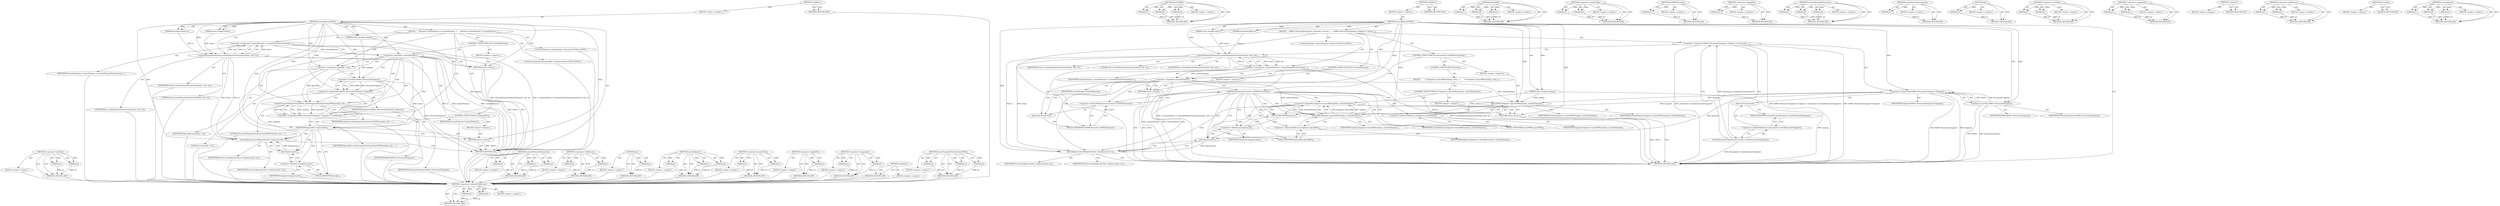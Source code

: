 digraph "createFragmentForInnerOuterHTML" {
vulnerable_106 [label=<(METHOD,&lt;operator&gt;.indirectFieldAccess)>];
vulnerable_107 [label=<(PARAM,p1)>];
vulnerable_108 [label=<(PARAM,p2)>];
vulnerable_109 [label=<(BLOCK,&lt;empty&gt;,&lt;empty&gt;)>];
vulnerable_110 [label=<(METHOD_RETURN,ANY)>];
vulnerable_128 [label=<(METHOD,parseHTML)>];
vulnerable_129 [label=<(PARAM,p1)>];
vulnerable_130 [label=<(PARAM,p2)>];
vulnerable_131 [label=<(PARAM,p3)>];
vulnerable_132 [label=<(BLOCK,&lt;empty&gt;,&lt;empty&gt;)>];
vulnerable_133 [label=<(METHOD_RETURN,ANY)>];
vulnerable_6 [label=<(METHOD,&lt;global&gt;)<SUB>1</SUB>>];
vulnerable_7 [label=<(BLOCK,&lt;empty&gt;,&lt;empty&gt;)<SUB>1</SUB>>];
vulnerable_8 [label=<(METHOD,insertAdjacentHTML)<SUB>1</SUB>>];
vulnerable_9 [label=<(PARAM,const String&amp; where)<SUB>1</SUB>>];
vulnerable_10 [label=<(PARAM,const String&amp; markup)<SUB>1</SUB>>];
vulnerable_11 [label=<(PARAM,ExceptionCode&amp; ec)<SUB>1</SUB>>];
vulnerable_12 [label=<(BLOCK,{
    RefPtr&lt;DocumentFragment&gt; fragment = docum...,{
    RefPtr&lt;DocumentFragment&gt; fragment = docum...)<SUB>2</SUB>>];
vulnerable_13 [label=<(&lt;operator&gt;.assignment,RefPtr&lt;DocumentFragment&gt; fragment = document()-...)<SUB>3</SUB>>];
vulnerable_14 [label=<(&lt;operator&gt;.greaterThan,RefPtr&lt;DocumentFragment&gt; fragment)<SUB>3</SUB>>];
vulnerable_15 [label=<(&lt;operator&gt;.lessThan,RefPtr&lt;DocumentFragment)<SUB>3</SUB>>];
vulnerable_16 [label=<(IDENTIFIER,RefPtr,RefPtr&lt;DocumentFragment)<SUB>3</SUB>>];
vulnerable_17 [label=<(IDENTIFIER,DocumentFragment,RefPtr&lt;DocumentFragment)<SUB>3</SUB>>];
vulnerable_18 [label=<(IDENTIFIER,fragment,RefPtr&lt;DocumentFragment&gt; fragment)<SUB>3</SUB>>];
vulnerable_19 [label=<(createDocumentFragment,document()-&gt;createDocumentFragment())<SUB>3</SUB>>];
vulnerable_20 [label=<(&lt;operator&gt;.indirectFieldAccess,document()-&gt;createDocumentFragment)<SUB>3</SUB>>];
vulnerable_21 [label=<(document,document())<SUB>3</SUB>>];
vulnerable_22 [label=<(FIELD_IDENTIFIER,createDocumentFragment,createDocumentFragment)<SUB>3</SUB>>];
vulnerable_23 [label="<(LOCAL,Element* contextElement: Element*)<SUB>4</SUB>>"];
vulnerable_24 [label=<(&lt;operator&gt;.assignment,* contextElement = contextElementForInsertion(w...)<SUB>4</SUB>>];
vulnerable_25 [label=<(IDENTIFIER,contextElement,* contextElement = contextElementForInsertion(w...)<SUB>4</SUB>>];
vulnerable_26 [label=<(contextElementForInsertion,contextElementForInsertion(where, this, ec))<SUB>4</SUB>>];
vulnerable_27 [label=<(IDENTIFIER,where,contextElementForInsertion(where, this, ec))<SUB>4</SUB>>];
vulnerable_28 [label=<(LITERAL,this,contextElementForInsertion(where, this, ec))<SUB>4</SUB>>];
vulnerable_29 [label=<(IDENTIFIER,ec,contextElementForInsertion(where, this, ec))<SUB>4</SUB>>];
vulnerable_30 [label=<(CONTROL_STRUCTURE,IF,if (!contextElement))<SUB>5</SUB>>];
vulnerable_31 [label=<(&lt;operator&gt;.logicalNot,!contextElement)<SUB>5</SUB>>];
vulnerable_32 [label=<(IDENTIFIER,contextElement,!contextElement)<SUB>5</SUB>>];
vulnerable_33 [label=<(BLOCK,&lt;empty&gt;,&lt;empty&gt;)<SUB>6</SUB>>];
vulnerable_34 [label=<(RETURN,return;,return;)<SUB>6</SUB>>];
vulnerable_35 [label=<(CONTROL_STRUCTURE,IF,if (document()-&gt;isHTMLDocument()))<SUB>7</SUB>>];
vulnerable_36 [label=<(isHTMLDocument,document()-&gt;isHTMLDocument())<SUB>7</SUB>>];
vulnerable_37 [label=<(&lt;operator&gt;.indirectFieldAccess,document()-&gt;isHTMLDocument)<SUB>7</SUB>>];
vulnerable_38 [label=<(document,document())<SUB>7</SUB>>];
vulnerable_39 [label=<(FIELD_IDENTIFIER,isHTMLDocument,isHTMLDocument)<SUB>7</SUB>>];
vulnerable_40 [label=<(BLOCK,&lt;empty&gt;,&lt;empty&gt;)<SUB>8</SUB>>];
vulnerable_41 [label=<(parseHTML,fragment-&gt;parseHTML(markup, contextElement))<SUB>8</SUB>>];
vulnerable_42 [label=<(&lt;operator&gt;.indirectFieldAccess,fragment-&gt;parseHTML)<SUB>8</SUB>>];
vulnerable_43 [label=<(IDENTIFIER,fragment,fragment-&gt;parseHTML(markup, contextElement))<SUB>8</SUB>>];
vulnerable_44 [label=<(FIELD_IDENTIFIER,parseHTML,parseHTML)<SUB>8</SUB>>];
vulnerable_45 [label=<(IDENTIFIER,markup,fragment-&gt;parseHTML(markup, contextElement))<SUB>8</SUB>>];
vulnerable_46 [label=<(IDENTIFIER,contextElement,fragment-&gt;parseHTML(markup, contextElement))<SUB>8</SUB>>];
vulnerable_47 [label=<(CONTROL_STRUCTURE,ELSE,else)<SUB>9</SUB>>];
vulnerable_48 [label=<(BLOCK,{
        if (!fragment-&gt;parseXML(markup, conte...,{
        if (!fragment-&gt;parseXML(markup, conte...)<SUB>9</SUB>>];
vulnerable_49 [label=<(CONTROL_STRUCTURE,IF,if (!fragment-&gt;parseXML(markup, contextElement)))<SUB>10</SUB>>];
vulnerable_50 [label=<(&lt;operator&gt;.logicalNot,!fragment-&gt;parseXML(markup, contextElement))<SUB>10</SUB>>];
vulnerable_51 [label=<(parseXML,fragment-&gt;parseXML(markup, contextElement))<SUB>10</SUB>>];
vulnerable_52 [label=<(&lt;operator&gt;.indirectFieldAccess,fragment-&gt;parseXML)<SUB>10</SUB>>];
vulnerable_53 [label=<(IDENTIFIER,fragment,fragment-&gt;parseXML(markup, contextElement))<SUB>10</SUB>>];
vulnerable_54 [label=<(FIELD_IDENTIFIER,parseXML,parseXML)<SUB>10</SUB>>];
vulnerable_55 [label=<(IDENTIFIER,markup,fragment-&gt;parseXML(markup, contextElement))<SUB>10</SUB>>];
vulnerable_56 [label=<(IDENTIFIER,contextElement,fragment-&gt;parseXML(markup, contextElement))<SUB>10</SUB>>];
vulnerable_57 [label=<(BLOCK,&lt;empty&gt;,&lt;empty&gt;)<SUB>11</SUB>>];
vulnerable_58 [label=<(RETURN,return;,return;)<SUB>11</SUB>>];
vulnerable_59 [label=<(insertAdjacent,insertAdjacent(where, fragment.get(), ec))<SUB>13</SUB>>];
vulnerable_60 [label=<(IDENTIFIER,where,insertAdjacent(where, fragment.get(), ec))<SUB>13</SUB>>];
vulnerable_61 [label=<(get,fragment.get())<SUB>13</SUB>>];
vulnerable_62 [label=<(&lt;operator&gt;.fieldAccess,fragment.get)<SUB>13</SUB>>];
vulnerable_63 [label=<(IDENTIFIER,fragment,fragment.get())<SUB>13</SUB>>];
vulnerable_64 [label=<(FIELD_IDENTIFIER,get,get)<SUB>13</SUB>>];
vulnerable_65 [label=<(IDENTIFIER,ec,insertAdjacent(where, fragment.get(), ec))<SUB>13</SUB>>];
vulnerable_66 [label=<(METHOD_RETURN,void)<SUB>1</SUB>>];
vulnerable_68 [label=<(METHOD_RETURN,ANY)<SUB>1</SUB>>];
vulnerable_134 [label=<(METHOD,parseXML)>];
vulnerable_135 [label=<(PARAM,p1)>];
vulnerable_136 [label=<(PARAM,p2)>];
vulnerable_137 [label=<(PARAM,p3)>];
vulnerable_138 [label=<(BLOCK,&lt;empty&gt;,&lt;empty&gt;)>];
vulnerable_139 [label=<(METHOD_RETURN,ANY)>];
vulnerable_92 [label=<(METHOD,&lt;operator&gt;.greaterThan)>];
vulnerable_93 [label=<(PARAM,p1)>];
vulnerable_94 [label=<(PARAM,p2)>];
vulnerable_95 [label=<(BLOCK,&lt;empty&gt;,&lt;empty&gt;)>];
vulnerable_96 [label=<(METHOD_RETURN,ANY)>];
vulnerable_124 [label=<(METHOD,isHTMLDocument)>];
vulnerable_125 [label=<(PARAM,p1)>];
vulnerable_126 [label=<(BLOCK,&lt;empty&gt;,&lt;empty&gt;)>];
vulnerable_127 [label=<(METHOD_RETURN,ANY)>];
vulnerable_120 [label=<(METHOD,&lt;operator&gt;.logicalNot)>];
vulnerable_121 [label=<(PARAM,p1)>];
vulnerable_122 [label=<(BLOCK,&lt;empty&gt;,&lt;empty&gt;)>];
vulnerable_123 [label=<(METHOD_RETURN,ANY)>];
vulnerable_114 [label=<(METHOD,contextElementForInsertion)>];
vulnerable_115 [label=<(PARAM,p1)>];
vulnerable_116 [label=<(PARAM,p2)>];
vulnerable_117 [label=<(PARAM,p3)>];
vulnerable_118 [label=<(BLOCK,&lt;empty&gt;,&lt;empty&gt;)>];
vulnerable_119 [label=<(METHOD_RETURN,ANY)>];
vulnerable_102 [label=<(METHOD,createDocumentFragment)>];
vulnerable_103 [label=<(PARAM,p1)>];
vulnerable_104 [label=<(BLOCK,&lt;empty&gt;,&lt;empty&gt;)>];
vulnerable_105 [label=<(METHOD_RETURN,ANY)>];
vulnerable_146 [label=<(METHOD,get)>];
vulnerable_147 [label=<(PARAM,p1)>];
vulnerable_148 [label=<(BLOCK,&lt;empty&gt;,&lt;empty&gt;)>];
vulnerable_149 [label=<(METHOD_RETURN,ANY)>];
vulnerable_97 [label=<(METHOD,&lt;operator&gt;.lessThan)>];
vulnerable_98 [label=<(PARAM,p1)>];
vulnerable_99 [label=<(PARAM,p2)>];
vulnerable_100 [label=<(BLOCK,&lt;empty&gt;,&lt;empty&gt;)>];
vulnerable_101 [label=<(METHOD_RETURN,ANY)>];
vulnerable_87 [label=<(METHOD,&lt;operator&gt;.assignment)>];
vulnerable_88 [label=<(PARAM,p1)>];
vulnerable_89 [label=<(PARAM,p2)>];
vulnerable_90 [label=<(BLOCK,&lt;empty&gt;,&lt;empty&gt;)>];
vulnerable_91 [label=<(METHOD_RETURN,ANY)>];
vulnerable_81 [label=<(METHOD,&lt;global&gt;)<SUB>1</SUB>>];
vulnerable_82 [label=<(BLOCK,&lt;empty&gt;,&lt;empty&gt;)>];
vulnerable_83 [label=<(METHOD_RETURN,ANY)>];
vulnerable_150 [label=<(METHOD,&lt;operator&gt;.fieldAccess)>];
vulnerable_151 [label=<(PARAM,p1)>];
vulnerable_152 [label=<(PARAM,p2)>];
vulnerable_153 [label=<(BLOCK,&lt;empty&gt;,&lt;empty&gt;)>];
vulnerable_154 [label=<(METHOD_RETURN,ANY)>];
vulnerable_111 [label=<(METHOD,document)>];
vulnerable_112 [label=<(BLOCK,&lt;empty&gt;,&lt;empty&gt;)>];
vulnerable_113 [label=<(METHOD_RETURN,ANY)>];
vulnerable_140 [label=<(METHOD,insertAdjacent)>];
vulnerable_141 [label=<(PARAM,p1)>];
vulnerable_142 [label=<(PARAM,p2)>];
vulnerable_143 [label=<(PARAM,p3)>];
vulnerable_144 [label=<(BLOCK,&lt;empty&gt;,&lt;empty&gt;)>];
vulnerable_145 [label=<(METHOD_RETURN,ANY)>];
fixed_93 [label=<(METHOD,&lt;operator&gt;.lessThan)>];
fixed_94 [label=<(PARAM,p1)>];
fixed_95 [label=<(PARAM,p2)>];
fixed_96 [label=<(BLOCK,&lt;empty&gt;,&lt;empty&gt;)>];
fixed_97 [label=<(METHOD_RETURN,ANY)>];
fixed_6 [label=<(METHOD,&lt;global&gt;)<SUB>1</SUB>>];
fixed_7 [label=<(BLOCK,&lt;empty&gt;,&lt;empty&gt;)<SUB>1</SUB>>];
fixed_8 [label=<(METHOD,insertAdjacentHTML)<SUB>1</SUB>>];
fixed_9 [label=<(PARAM,const String&amp; where)<SUB>1</SUB>>];
fixed_10 [label=<(PARAM,const String&amp; markup)<SUB>1</SUB>>];
fixed_11 [label=<(PARAM,ExceptionCode&amp; ec)<SUB>1</SUB>>];
fixed_12 [label=<(BLOCK,{
     Element* contextElement = contextElement...,{
     Element* contextElement = contextElement...)<SUB>2</SUB>>];
fixed_13 [label="<(LOCAL,Element* contextElement: Element*)<SUB>3</SUB>>"];
fixed_14 [label=<(&lt;operator&gt;.assignment,* contextElement = contextElementForInsertion(w...)<SUB>3</SUB>>];
fixed_15 [label=<(IDENTIFIER,contextElement,* contextElement = contextElementForInsertion(w...)<SUB>3</SUB>>];
fixed_16 [label=<(contextElementForInsertion,contextElementForInsertion(where, this, ec))<SUB>3</SUB>>];
fixed_17 [label=<(IDENTIFIER,where,contextElementForInsertion(where, this, ec))<SUB>3</SUB>>];
fixed_18 [label=<(LITERAL,this,contextElementForInsertion(where, this, ec))<SUB>3</SUB>>];
fixed_19 [label=<(IDENTIFIER,ec,contextElementForInsertion(where, this, ec))<SUB>3</SUB>>];
fixed_20 [label=<(CONTROL_STRUCTURE,IF,if (!contextElement))<SUB>4</SUB>>];
fixed_21 [label=<(&lt;operator&gt;.logicalNot,!contextElement)<SUB>4</SUB>>];
fixed_22 [label=<(IDENTIFIER,contextElement,!contextElement)<SUB>4</SUB>>];
fixed_23 [label=<(BLOCK,&lt;empty&gt;,&lt;empty&gt;)<SUB>5</SUB>>];
fixed_24 [label=<(RETURN,return;,return;)<SUB>5</SUB>>];
fixed_25 [label="<(LOCAL,ExceptionCode ignoredEc: ExceptionCode)<SUB>6</SUB>>"];
fixed_26 [label=<(&lt;operator&gt;.assignment,ignoredEc = 0)<SUB>6</SUB>>];
fixed_27 [label=<(IDENTIFIER,ignoredEc,ignoredEc = 0)<SUB>6</SUB>>];
fixed_28 [label=<(LITERAL,0,ignoredEc = 0)<SUB>6</SUB>>];
fixed_29 [label=<(&lt;operator&gt;.assignment,RefPtr&lt;DocumentFragment&gt; fragment = createFragm...)<SUB>7</SUB>>];
fixed_30 [label=<(&lt;operator&gt;.greaterThan,RefPtr&lt;DocumentFragment&gt; fragment)<SUB>7</SUB>>];
fixed_31 [label=<(&lt;operator&gt;.lessThan,RefPtr&lt;DocumentFragment)<SUB>7</SUB>>];
fixed_32 [label=<(IDENTIFIER,RefPtr,RefPtr&lt;DocumentFragment)<SUB>7</SUB>>];
fixed_33 [label=<(IDENTIFIER,DocumentFragment,RefPtr&lt;DocumentFragment)<SUB>7</SUB>>];
fixed_34 [label=<(IDENTIFIER,fragment,RefPtr&lt;DocumentFragment&gt; fragment)<SUB>7</SUB>>];
fixed_35 [label=<(createFragmentForInnerOuterHTML,createFragmentForInnerOuterHTML(markup, this, i...)<SUB>7</SUB>>];
fixed_36 [label=<(IDENTIFIER,markup,createFragmentForInnerOuterHTML(markup, this, i...)<SUB>7</SUB>>];
fixed_37 [label=<(LITERAL,this,createFragmentForInnerOuterHTML(markup, this, i...)<SUB>7</SUB>>];
fixed_38 [label=<(IDENTIFIER,ignoredEc,createFragmentForInnerOuterHTML(markup, this, i...)<SUB>7</SUB>>];
fixed_39 [label=<(CONTROL_STRUCTURE,IF,if (ignoredEc))<SUB>8</SUB>>];
fixed_40 [label=<(IDENTIFIER,ignoredEc,if (ignoredEc))<SUB>8</SUB>>];
fixed_41 [label=<(BLOCK,&lt;empty&gt;,&lt;empty&gt;)<SUB>9</SUB>>];
fixed_42 [label=<(RETURN,return;,return;)<SUB>9</SUB>>];
fixed_43 [label=<(insertAdjacent,insertAdjacent(where, fragment.get(), ec))<SUB>10</SUB>>];
fixed_44 [label=<(IDENTIFIER,where,insertAdjacent(where, fragment.get(), ec))<SUB>10</SUB>>];
fixed_45 [label=<(get,fragment.get())<SUB>10</SUB>>];
fixed_46 [label=<(&lt;operator&gt;.fieldAccess,fragment.get)<SUB>10</SUB>>];
fixed_47 [label=<(IDENTIFIER,fragment,fragment.get())<SUB>10</SUB>>];
fixed_48 [label=<(FIELD_IDENTIFIER,get,get)<SUB>10</SUB>>];
fixed_49 [label=<(IDENTIFIER,ec,insertAdjacent(where, fragment.get(), ec))<SUB>10</SUB>>];
fixed_50 [label=<(METHOD_RETURN,void)<SUB>1</SUB>>];
fixed_52 [label=<(METHOD_RETURN,ANY)<SUB>1</SUB>>];
fixed_78 [label=<(METHOD,contextElementForInsertion)>];
fixed_79 [label=<(PARAM,p1)>];
fixed_80 [label=<(PARAM,p2)>];
fixed_81 [label=<(PARAM,p3)>];
fixed_82 [label=<(BLOCK,&lt;empty&gt;,&lt;empty&gt;)>];
fixed_83 [label=<(METHOD_RETURN,ANY)>];
fixed_114 [label=<(METHOD,&lt;operator&gt;.fieldAccess)>];
fixed_115 [label=<(PARAM,p1)>];
fixed_116 [label=<(PARAM,p2)>];
fixed_117 [label=<(BLOCK,&lt;empty&gt;,&lt;empty&gt;)>];
fixed_118 [label=<(METHOD_RETURN,ANY)>];
fixed_110 [label=<(METHOD,get)>];
fixed_111 [label=<(PARAM,p1)>];
fixed_112 [label=<(BLOCK,&lt;empty&gt;,&lt;empty&gt;)>];
fixed_113 [label=<(METHOD_RETURN,ANY)>];
fixed_104 [label=<(METHOD,insertAdjacent)>];
fixed_105 [label=<(PARAM,p1)>];
fixed_106 [label=<(PARAM,p2)>];
fixed_107 [label=<(PARAM,p3)>];
fixed_108 [label=<(BLOCK,&lt;empty&gt;,&lt;empty&gt;)>];
fixed_109 [label=<(METHOD_RETURN,ANY)>];
fixed_88 [label=<(METHOD,&lt;operator&gt;.greaterThan)>];
fixed_89 [label=<(PARAM,p1)>];
fixed_90 [label=<(PARAM,p2)>];
fixed_91 [label=<(BLOCK,&lt;empty&gt;,&lt;empty&gt;)>];
fixed_92 [label=<(METHOD_RETURN,ANY)>];
fixed_84 [label=<(METHOD,&lt;operator&gt;.logicalNot)>];
fixed_85 [label=<(PARAM,p1)>];
fixed_86 [label=<(BLOCK,&lt;empty&gt;,&lt;empty&gt;)>];
fixed_87 [label=<(METHOD_RETURN,ANY)>];
fixed_73 [label=<(METHOD,&lt;operator&gt;.assignment)>];
fixed_74 [label=<(PARAM,p1)>];
fixed_75 [label=<(PARAM,p2)>];
fixed_76 [label=<(BLOCK,&lt;empty&gt;,&lt;empty&gt;)>];
fixed_77 [label=<(METHOD_RETURN,ANY)>];
fixed_67 [label=<(METHOD,&lt;global&gt;)<SUB>1</SUB>>];
fixed_68 [label=<(BLOCK,&lt;empty&gt;,&lt;empty&gt;)>];
fixed_69 [label=<(METHOD_RETURN,ANY)>];
fixed_98 [label=<(METHOD,createFragmentForInnerOuterHTML)>];
fixed_99 [label=<(PARAM,p1)>];
fixed_100 [label=<(PARAM,p2)>];
fixed_101 [label=<(PARAM,p3)>];
fixed_102 [label=<(BLOCK,&lt;empty&gt;,&lt;empty&gt;)>];
fixed_103 [label=<(METHOD_RETURN,ANY)>];
vulnerable_106 -> vulnerable_107  [key=0, label="AST: "];
vulnerable_106 -> vulnerable_107  [key=1, label="DDG: "];
vulnerable_106 -> vulnerable_109  [key=0, label="AST: "];
vulnerable_106 -> vulnerable_108  [key=0, label="AST: "];
vulnerable_106 -> vulnerable_108  [key=1, label="DDG: "];
vulnerable_106 -> vulnerable_110  [key=0, label="AST: "];
vulnerable_106 -> vulnerable_110  [key=1, label="CFG: "];
vulnerable_107 -> vulnerable_110  [key=0, label="DDG: p1"];
vulnerable_108 -> vulnerable_110  [key=0, label="DDG: p2"];
vulnerable_128 -> vulnerable_129  [key=0, label="AST: "];
vulnerable_128 -> vulnerable_129  [key=1, label="DDG: "];
vulnerable_128 -> vulnerable_132  [key=0, label="AST: "];
vulnerable_128 -> vulnerable_130  [key=0, label="AST: "];
vulnerable_128 -> vulnerable_130  [key=1, label="DDG: "];
vulnerable_128 -> vulnerable_133  [key=0, label="AST: "];
vulnerable_128 -> vulnerable_133  [key=1, label="CFG: "];
vulnerable_128 -> vulnerable_131  [key=0, label="AST: "];
vulnerable_128 -> vulnerable_131  [key=1, label="DDG: "];
vulnerable_129 -> vulnerable_133  [key=0, label="DDG: p1"];
vulnerable_130 -> vulnerable_133  [key=0, label="DDG: p2"];
vulnerable_131 -> vulnerable_133  [key=0, label="DDG: p3"];
vulnerable_6 -> vulnerable_7  [key=0, label="AST: "];
vulnerable_6 -> vulnerable_68  [key=0, label="AST: "];
vulnerable_6 -> vulnerable_68  [key=1, label="CFG: "];
vulnerable_7 -> vulnerable_8  [key=0, label="AST: "];
vulnerable_8 -> vulnerable_9  [key=0, label="AST: "];
vulnerable_8 -> vulnerable_9  [key=1, label="DDG: "];
vulnerable_8 -> vulnerable_10  [key=0, label="AST: "];
vulnerable_8 -> vulnerable_10  [key=1, label="DDG: "];
vulnerable_8 -> vulnerable_11  [key=0, label="AST: "];
vulnerable_8 -> vulnerable_11  [key=1, label="DDG: "];
vulnerable_8 -> vulnerable_12  [key=0, label="AST: "];
vulnerable_8 -> vulnerable_66  [key=0, label="AST: "];
vulnerable_8 -> vulnerable_15  [key=0, label="CFG: "];
vulnerable_8 -> vulnerable_15  [key=1, label="DDG: "];
vulnerable_8 -> vulnerable_59  [key=0, label="DDG: "];
vulnerable_8 -> vulnerable_14  [key=0, label="DDG: "];
vulnerable_8 -> vulnerable_26  [key=0, label="DDG: "];
vulnerable_8 -> vulnerable_31  [key=0, label="DDG: "];
vulnerable_8 -> vulnerable_34  [key=0, label="DDG: "];
vulnerable_8 -> vulnerable_41  [key=0, label="DDG: "];
vulnerable_8 -> vulnerable_58  [key=0, label="DDG: "];
vulnerable_8 -> vulnerable_51  [key=0, label="DDG: "];
vulnerable_9 -> vulnerable_26  [key=0, label="DDG: where"];
vulnerable_10 -> vulnerable_66  [key=0, label="DDG: markup"];
vulnerable_10 -> vulnerable_41  [key=0, label="DDG: markup"];
vulnerable_10 -> vulnerable_51  [key=0, label="DDG: markup"];
vulnerable_11 -> vulnerable_26  [key=0, label="DDG: ec"];
vulnerable_12 -> vulnerable_13  [key=0, label="AST: "];
vulnerable_12 -> vulnerable_23  [key=0, label="AST: "];
vulnerable_12 -> vulnerable_24  [key=0, label="AST: "];
vulnerable_12 -> vulnerable_30  [key=0, label="AST: "];
vulnerable_12 -> vulnerable_35  [key=0, label="AST: "];
vulnerable_12 -> vulnerable_59  [key=0, label="AST: "];
vulnerable_13 -> vulnerable_14  [key=0, label="AST: "];
vulnerable_13 -> vulnerable_19  [key=0, label="AST: "];
vulnerable_13 -> vulnerable_26  [key=0, label="CFG: "];
vulnerable_13 -> vulnerable_66  [key=0, label="DDG: RefPtr&lt;DocumentFragment&gt; fragment"];
vulnerable_13 -> vulnerable_66  [key=1, label="DDG: document()-&gt;createDocumentFragment()"];
vulnerable_13 -> vulnerable_66  [key=2, label="DDG: RefPtr&lt;DocumentFragment&gt; fragment = document()-&gt;createDocumentFragment()"];
vulnerable_14 -> vulnerable_15  [key=0, label="AST: "];
vulnerable_14 -> vulnerable_18  [key=0, label="AST: "];
vulnerable_14 -> vulnerable_21  [key=0, label="CFG: "];
vulnerable_14 -> vulnerable_66  [key=0, label="DDG: RefPtr&lt;DocumentFragment"];
vulnerable_14 -> vulnerable_66  [key=1, label="DDG: fragment"];
vulnerable_14 -> vulnerable_61  [key=0, label="DDG: fragment"];
vulnerable_14 -> vulnerable_41  [key=0, label="DDG: fragment"];
vulnerable_14 -> vulnerable_51  [key=0, label="DDG: fragment"];
vulnerable_15 -> vulnerable_16  [key=0, label="AST: "];
vulnerable_15 -> vulnerable_17  [key=0, label="AST: "];
vulnerable_15 -> vulnerable_14  [key=0, label="CFG: "];
vulnerable_15 -> vulnerable_14  [key=1, label="DDG: RefPtr"];
vulnerable_15 -> vulnerable_14  [key=2, label="DDG: DocumentFragment"];
vulnerable_15 -> vulnerable_66  [key=0, label="DDG: RefPtr"];
vulnerable_15 -> vulnerable_66  [key=1, label="DDG: DocumentFragment"];
vulnerable_19 -> vulnerable_20  [key=0, label="AST: "];
vulnerable_19 -> vulnerable_13  [key=0, label="CFG: "];
vulnerable_19 -> vulnerable_13  [key=1, label="DDG: document()-&gt;createDocumentFragment"];
vulnerable_19 -> vulnerable_66  [key=0, label="DDG: document()-&gt;createDocumentFragment"];
vulnerable_20 -> vulnerable_21  [key=0, label="AST: "];
vulnerable_20 -> vulnerable_22  [key=0, label="AST: "];
vulnerable_20 -> vulnerable_19  [key=0, label="CFG: "];
vulnerable_21 -> vulnerable_22  [key=0, label="CFG: "];
vulnerable_22 -> vulnerable_20  [key=0, label="CFG: "];
vulnerable_24 -> vulnerable_25  [key=0, label="AST: "];
vulnerable_24 -> vulnerable_26  [key=0, label="AST: "];
vulnerable_24 -> vulnerable_31  [key=0, label="CFG: "];
vulnerable_24 -> vulnerable_31  [key=1, label="DDG: contextElement"];
vulnerable_24 -> vulnerable_66  [key=0, label="DDG: contextElementForInsertion(where, this, ec)"];
vulnerable_24 -> vulnerable_66  [key=1, label="DDG: * contextElement = contextElementForInsertion(where, this, ec)"];
vulnerable_26 -> vulnerable_27  [key=0, label="AST: "];
vulnerable_26 -> vulnerable_28  [key=0, label="AST: "];
vulnerable_26 -> vulnerable_29  [key=0, label="AST: "];
vulnerable_26 -> vulnerable_24  [key=0, label="CFG: "];
vulnerable_26 -> vulnerable_24  [key=1, label="DDG: where"];
vulnerable_26 -> vulnerable_24  [key=2, label="DDG: this"];
vulnerable_26 -> vulnerable_24  [key=3, label="DDG: ec"];
vulnerable_26 -> vulnerable_66  [key=0, label="DDG: where"];
vulnerable_26 -> vulnerable_66  [key=1, label="DDG: ec"];
vulnerable_26 -> vulnerable_59  [key=0, label="DDG: where"];
vulnerable_26 -> vulnerable_59  [key=1, label="DDG: ec"];
vulnerable_30 -> vulnerable_31  [key=0, label="AST: "];
vulnerable_30 -> vulnerable_33  [key=0, label="AST: "];
vulnerable_31 -> vulnerable_32  [key=0, label="AST: "];
vulnerable_31 -> vulnerable_34  [key=0, label="CFG: "];
vulnerable_31 -> vulnerable_34  [key=1, label="CDG: "];
vulnerable_31 -> vulnerable_38  [key=0, label="CFG: "];
vulnerable_31 -> vulnerable_38  [key=1, label="CDG: "];
vulnerable_31 -> vulnerable_66  [key=0, label="DDG: contextElement"];
vulnerable_31 -> vulnerable_66  [key=1, label="DDG: !contextElement"];
vulnerable_31 -> vulnerable_41  [key=0, label="DDG: contextElement"];
vulnerable_31 -> vulnerable_51  [key=0, label="DDG: contextElement"];
vulnerable_31 -> vulnerable_36  [key=0, label="CDG: "];
vulnerable_31 -> vulnerable_37  [key=0, label="CDG: "];
vulnerable_31 -> vulnerable_39  [key=0, label="CDG: "];
vulnerable_33 -> vulnerable_34  [key=0, label="AST: "];
vulnerable_34 -> vulnerable_66  [key=0, label="CFG: "];
vulnerable_34 -> vulnerable_66  [key=1, label="DDG: &lt;RET&gt;"];
vulnerable_35 -> vulnerable_36  [key=0, label="AST: "];
vulnerable_35 -> vulnerable_40  [key=0, label="AST: "];
vulnerable_35 -> vulnerable_47  [key=0, label="AST: "];
vulnerable_36 -> vulnerable_37  [key=0, label="AST: "];
vulnerable_36 -> vulnerable_44  [key=0, label="CFG: "];
vulnerable_36 -> vulnerable_44  [key=1, label="CDG: "];
vulnerable_36 -> vulnerable_54  [key=0, label="CFG: "];
vulnerable_36 -> vulnerable_54  [key=1, label="CDG: "];
vulnerable_36 -> vulnerable_61  [key=0, label="CDG: "];
vulnerable_36 -> vulnerable_64  [key=0, label="CDG: "];
vulnerable_36 -> vulnerable_42  [key=0, label="CDG: "];
vulnerable_36 -> vulnerable_51  [key=0, label="CDG: "];
vulnerable_36 -> vulnerable_52  [key=0, label="CDG: "];
vulnerable_36 -> vulnerable_41  [key=0, label="CDG: "];
vulnerable_36 -> vulnerable_50  [key=0, label="CDG: "];
vulnerable_36 -> vulnerable_59  [key=0, label="CDG: "];
vulnerable_36 -> vulnerable_62  [key=0, label="CDG: "];
vulnerable_37 -> vulnerable_38  [key=0, label="AST: "];
vulnerable_37 -> vulnerable_39  [key=0, label="AST: "];
vulnerable_37 -> vulnerable_36  [key=0, label="CFG: "];
vulnerable_38 -> vulnerable_39  [key=0, label="CFG: "];
vulnerable_39 -> vulnerable_37  [key=0, label="CFG: "];
vulnerable_40 -> vulnerable_41  [key=0, label="AST: "];
vulnerable_41 -> vulnerable_42  [key=0, label="AST: "];
vulnerable_41 -> vulnerable_45  [key=0, label="AST: "];
vulnerable_41 -> vulnerable_46  [key=0, label="AST: "];
vulnerable_41 -> vulnerable_64  [key=0, label="CFG: "];
vulnerable_42 -> vulnerable_43  [key=0, label="AST: "];
vulnerable_42 -> vulnerable_44  [key=0, label="AST: "];
vulnerable_42 -> vulnerable_41  [key=0, label="CFG: "];
vulnerable_44 -> vulnerable_42  [key=0, label="CFG: "];
vulnerable_47 -> vulnerable_48  [key=0, label="AST: "];
vulnerable_48 -> vulnerable_49  [key=0, label="AST: "];
vulnerable_49 -> vulnerable_50  [key=0, label="AST: "];
vulnerable_49 -> vulnerable_57  [key=0, label="AST: "];
vulnerable_50 -> vulnerable_51  [key=0, label="AST: "];
vulnerable_50 -> vulnerable_58  [key=0, label="CFG: "];
vulnerable_50 -> vulnerable_58  [key=1, label="CDG: "];
vulnerable_50 -> vulnerable_64  [key=0, label="CFG: "];
vulnerable_50 -> vulnerable_64  [key=1, label="CDG: "];
vulnerable_50 -> vulnerable_61  [key=0, label="CDG: "];
vulnerable_50 -> vulnerable_59  [key=0, label="CDG: "];
vulnerable_50 -> vulnerable_62  [key=0, label="CDG: "];
vulnerable_51 -> vulnerable_52  [key=0, label="AST: "];
vulnerable_51 -> vulnerable_55  [key=0, label="AST: "];
vulnerable_51 -> vulnerable_56  [key=0, label="AST: "];
vulnerable_51 -> vulnerable_50  [key=0, label="CFG: "];
vulnerable_51 -> vulnerable_50  [key=1, label="DDG: fragment-&gt;parseXML"];
vulnerable_51 -> vulnerable_50  [key=2, label="DDG: markup"];
vulnerable_51 -> vulnerable_50  [key=3, label="DDG: contextElement"];
vulnerable_52 -> vulnerable_53  [key=0, label="AST: "];
vulnerable_52 -> vulnerable_54  [key=0, label="AST: "];
vulnerable_52 -> vulnerable_51  [key=0, label="CFG: "];
vulnerable_54 -> vulnerable_52  [key=0, label="CFG: "];
vulnerable_57 -> vulnerable_58  [key=0, label="AST: "];
vulnerable_58 -> vulnerable_66  [key=0, label="CFG: "];
vulnerable_58 -> vulnerable_66  [key=1, label="DDG: &lt;RET&gt;"];
vulnerable_59 -> vulnerable_60  [key=0, label="AST: "];
vulnerable_59 -> vulnerable_61  [key=0, label="AST: "];
vulnerable_59 -> vulnerable_65  [key=0, label="AST: "];
vulnerable_59 -> vulnerable_66  [key=0, label="CFG: "];
vulnerable_61 -> vulnerable_62  [key=0, label="AST: "];
vulnerable_61 -> vulnerable_59  [key=0, label="CFG: "];
vulnerable_61 -> vulnerable_59  [key=1, label="DDG: fragment.get"];
vulnerable_62 -> vulnerable_63  [key=0, label="AST: "];
vulnerable_62 -> vulnerable_64  [key=0, label="AST: "];
vulnerable_62 -> vulnerable_61  [key=0, label="CFG: "];
vulnerable_64 -> vulnerable_62  [key=0, label="CFG: "];
vulnerable_134 -> vulnerable_135  [key=0, label="AST: "];
vulnerable_134 -> vulnerable_135  [key=1, label="DDG: "];
vulnerable_134 -> vulnerable_138  [key=0, label="AST: "];
vulnerable_134 -> vulnerable_136  [key=0, label="AST: "];
vulnerable_134 -> vulnerable_136  [key=1, label="DDG: "];
vulnerable_134 -> vulnerable_139  [key=0, label="AST: "];
vulnerable_134 -> vulnerable_139  [key=1, label="CFG: "];
vulnerable_134 -> vulnerable_137  [key=0, label="AST: "];
vulnerable_134 -> vulnerable_137  [key=1, label="DDG: "];
vulnerable_135 -> vulnerable_139  [key=0, label="DDG: p1"];
vulnerable_136 -> vulnerable_139  [key=0, label="DDG: p2"];
vulnerable_137 -> vulnerable_139  [key=0, label="DDG: p3"];
vulnerable_92 -> vulnerable_93  [key=0, label="AST: "];
vulnerable_92 -> vulnerable_93  [key=1, label="DDG: "];
vulnerable_92 -> vulnerable_95  [key=0, label="AST: "];
vulnerable_92 -> vulnerable_94  [key=0, label="AST: "];
vulnerable_92 -> vulnerable_94  [key=1, label="DDG: "];
vulnerable_92 -> vulnerable_96  [key=0, label="AST: "];
vulnerable_92 -> vulnerable_96  [key=1, label="CFG: "];
vulnerable_93 -> vulnerable_96  [key=0, label="DDG: p1"];
vulnerable_94 -> vulnerable_96  [key=0, label="DDG: p2"];
vulnerable_124 -> vulnerable_125  [key=0, label="AST: "];
vulnerable_124 -> vulnerable_125  [key=1, label="DDG: "];
vulnerable_124 -> vulnerable_126  [key=0, label="AST: "];
vulnerable_124 -> vulnerable_127  [key=0, label="AST: "];
vulnerable_124 -> vulnerable_127  [key=1, label="CFG: "];
vulnerable_125 -> vulnerable_127  [key=0, label="DDG: p1"];
vulnerable_120 -> vulnerable_121  [key=0, label="AST: "];
vulnerable_120 -> vulnerable_121  [key=1, label="DDG: "];
vulnerable_120 -> vulnerable_122  [key=0, label="AST: "];
vulnerable_120 -> vulnerable_123  [key=0, label="AST: "];
vulnerable_120 -> vulnerable_123  [key=1, label="CFG: "];
vulnerable_121 -> vulnerable_123  [key=0, label="DDG: p1"];
vulnerable_114 -> vulnerable_115  [key=0, label="AST: "];
vulnerable_114 -> vulnerable_115  [key=1, label="DDG: "];
vulnerable_114 -> vulnerable_118  [key=0, label="AST: "];
vulnerable_114 -> vulnerable_116  [key=0, label="AST: "];
vulnerable_114 -> vulnerable_116  [key=1, label="DDG: "];
vulnerable_114 -> vulnerable_119  [key=0, label="AST: "];
vulnerable_114 -> vulnerable_119  [key=1, label="CFG: "];
vulnerable_114 -> vulnerable_117  [key=0, label="AST: "];
vulnerable_114 -> vulnerable_117  [key=1, label="DDG: "];
vulnerable_115 -> vulnerable_119  [key=0, label="DDG: p1"];
vulnerable_116 -> vulnerable_119  [key=0, label="DDG: p2"];
vulnerable_117 -> vulnerable_119  [key=0, label="DDG: p3"];
vulnerable_102 -> vulnerable_103  [key=0, label="AST: "];
vulnerable_102 -> vulnerable_103  [key=1, label="DDG: "];
vulnerable_102 -> vulnerable_104  [key=0, label="AST: "];
vulnerable_102 -> vulnerable_105  [key=0, label="AST: "];
vulnerable_102 -> vulnerable_105  [key=1, label="CFG: "];
vulnerable_103 -> vulnerable_105  [key=0, label="DDG: p1"];
vulnerable_146 -> vulnerable_147  [key=0, label="AST: "];
vulnerable_146 -> vulnerable_147  [key=1, label="DDG: "];
vulnerable_146 -> vulnerable_148  [key=0, label="AST: "];
vulnerable_146 -> vulnerable_149  [key=0, label="AST: "];
vulnerable_146 -> vulnerable_149  [key=1, label="CFG: "];
vulnerable_147 -> vulnerable_149  [key=0, label="DDG: p1"];
vulnerable_97 -> vulnerable_98  [key=0, label="AST: "];
vulnerable_97 -> vulnerable_98  [key=1, label="DDG: "];
vulnerable_97 -> vulnerable_100  [key=0, label="AST: "];
vulnerable_97 -> vulnerable_99  [key=0, label="AST: "];
vulnerable_97 -> vulnerable_99  [key=1, label="DDG: "];
vulnerable_97 -> vulnerable_101  [key=0, label="AST: "];
vulnerable_97 -> vulnerable_101  [key=1, label="CFG: "];
vulnerable_98 -> vulnerable_101  [key=0, label="DDG: p1"];
vulnerable_99 -> vulnerable_101  [key=0, label="DDG: p2"];
vulnerable_87 -> vulnerable_88  [key=0, label="AST: "];
vulnerable_87 -> vulnerable_88  [key=1, label="DDG: "];
vulnerable_87 -> vulnerable_90  [key=0, label="AST: "];
vulnerable_87 -> vulnerable_89  [key=0, label="AST: "];
vulnerable_87 -> vulnerable_89  [key=1, label="DDG: "];
vulnerable_87 -> vulnerable_91  [key=0, label="AST: "];
vulnerable_87 -> vulnerable_91  [key=1, label="CFG: "];
vulnerable_88 -> vulnerable_91  [key=0, label="DDG: p1"];
vulnerable_89 -> vulnerable_91  [key=0, label="DDG: p2"];
vulnerable_81 -> vulnerable_82  [key=0, label="AST: "];
vulnerable_81 -> vulnerable_83  [key=0, label="AST: "];
vulnerable_81 -> vulnerable_83  [key=1, label="CFG: "];
vulnerable_150 -> vulnerable_151  [key=0, label="AST: "];
vulnerable_150 -> vulnerable_151  [key=1, label="DDG: "];
vulnerable_150 -> vulnerable_153  [key=0, label="AST: "];
vulnerable_150 -> vulnerable_152  [key=0, label="AST: "];
vulnerable_150 -> vulnerable_152  [key=1, label="DDG: "];
vulnerable_150 -> vulnerable_154  [key=0, label="AST: "];
vulnerable_150 -> vulnerable_154  [key=1, label="CFG: "];
vulnerable_151 -> vulnerable_154  [key=0, label="DDG: p1"];
vulnerable_152 -> vulnerable_154  [key=0, label="DDG: p2"];
vulnerable_111 -> vulnerable_112  [key=0, label="AST: "];
vulnerable_111 -> vulnerable_113  [key=0, label="AST: "];
vulnerable_111 -> vulnerable_113  [key=1, label="CFG: "];
vulnerable_140 -> vulnerable_141  [key=0, label="AST: "];
vulnerable_140 -> vulnerable_141  [key=1, label="DDG: "];
vulnerable_140 -> vulnerable_144  [key=0, label="AST: "];
vulnerable_140 -> vulnerable_142  [key=0, label="AST: "];
vulnerable_140 -> vulnerable_142  [key=1, label="DDG: "];
vulnerable_140 -> vulnerable_145  [key=0, label="AST: "];
vulnerable_140 -> vulnerable_145  [key=1, label="CFG: "];
vulnerable_140 -> vulnerable_143  [key=0, label="AST: "];
vulnerable_140 -> vulnerable_143  [key=1, label="DDG: "];
vulnerable_141 -> vulnerable_145  [key=0, label="DDG: p1"];
vulnerable_142 -> vulnerable_145  [key=0, label="DDG: p2"];
vulnerable_143 -> vulnerable_145  [key=0, label="DDG: p3"];
fixed_93 -> fixed_94  [key=0, label="AST: "];
fixed_93 -> fixed_94  [key=1, label="DDG: "];
fixed_93 -> fixed_96  [key=0, label="AST: "];
fixed_93 -> fixed_95  [key=0, label="AST: "];
fixed_93 -> fixed_95  [key=1, label="DDG: "];
fixed_93 -> fixed_97  [key=0, label="AST: "];
fixed_93 -> fixed_97  [key=1, label="CFG: "];
fixed_94 -> fixed_97  [key=0, label="DDG: p1"];
fixed_95 -> fixed_97  [key=0, label="DDG: p2"];
fixed_96 -> vulnerable_106  [key=0];
fixed_97 -> vulnerable_106  [key=0];
fixed_6 -> fixed_7  [key=0, label="AST: "];
fixed_6 -> fixed_52  [key=0, label="AST: "];
fixed_6 -> fixed_52  [key=1, label="CFG: "];
fixed_7 -> fixed_8  [key=0, label="AST: "];
fixed_8 -> fixed_9  [key=0, label="AST: "];
fixed_8 -> fixed_9  [key=1, label="DDG: "];
fixed_8 -> fixed_10  [key=0, label="AST: "];
fixed_8 -> fixed_10  [key=1, label="DDG: "];
fixed_8 -> fixed_11  [key=0, label="AST: "];
fixed_8 -> fixed_11  [key=1, label="DDG: "];
fixed_8 -> fixed_12  [key=0, label="AST: "];
fixed_8 -> fixed_50  [key=0, label="AST: "];
fixed_8 -> fixed_16  [key=0, label="CFG: "];
fixed_8 -> fixed_16  [key=1, label="DDG: "];
fixed_8 -> fixed_26  [key=0, label="DDG: "];
fixed_8 -> fixed_40  [key=0, label="DDG: "];
fixed_8 -> fixed_43  [key=0, label="DDG: "];
fixed_8 -> fixed_21  [key=0, label="DDG: "];
fixed_8 -> fixed_24  [key=0, label="DDG: "];
fixed_8 -> fixed_30  [key=0, label="DDG: "];
fixed_8 -> fixed_35  [key=0, label="DDG: "];
fixed_8 -> fixed_42  [key=0, label="DDG: "];
fixed_8 -> fixed_31  [key=0, label="DDG: "];
fixed_9 -> fixed_16  [key=0, label="DDG: where"];
fixed_10 -> fixed_50  [key=0, label="DDG: markup"];
fixed_10 -> fixed_35  [key=0, label="DDG: markup"];
fixed_11 -> fixed_16  [key=0, label="DDG: ec"];
fixed_12 -> fixed_13  [key=0, label="AST: "];
fixed_12 -> fixed_14  [key=0, label="AST: "];
fixed_12 -> fixed_20  [key=0, label="AST: "];
fixed_12 -> fixed_25  [key=0, label="AST: "];
fixed_12 -> fixed_26  [key=0, label="AST: "];
fixed_12 -> fixed_29  [key=0, label="AST: "];
fixed_12 -> fixed_39  [key=0, label="AST: "];
fixed_12 -> fixed_43  [key=0, label="AST: "];
fixed_13 -> vulnerable_106  [key=0];
fixed_14 -> fixed_15  [key=0, label="AST: "];
fixed_14 -> fixed_16  [key=0, label="AST: "];
fixed_14 -> fixed_21  [key=0, label="CFG: "];
fixed_14 -> fixed_21  [key=1, label="DDG: contextElement"];
fixed_14 -> fixed_50  [key=0, label="DDG: contextElementForInsertion(where, this, ec)"];
fixed_14 -> fixed_50  [key=1, label="DDG: * contextElement = contextElementForInsertion(where, this, ec)"];
fixed_15 -> vulnerable_106  [key=0];
fixed_16 -> fixed_17  [key=0, label="AST: "];
fixed_16 -> fixed_18  [key=0, label="AST: "];
fixed_16 -> fixed_19  [key=0, label="AST: "];
fixed_16 -> fixed_14  [key=0, label="CFG: "];
fixed_16 -> fixed_14  [key=1, label="DDG: where"];
fixed_16 -> fixed_14  [key=2, label="DDG: this"];
fixed_16 -> fixed_14  [key=3, label="DDG: ec"];
fixed_16 -> fixed_50  [key=0, label="DDG: where"];
fixed_16 -> fixed_50  [key=1, label="DDG: ec"];
fixed_16 -> fixed_43  [key=0, label="DDG: where"];
fixed_16 -> fixed_43  [key=1, label="DDG: ec"];
fixed_17 -> vulnerable_106  [key=0];
fixed_18 -> vulnerable_106  [key=0];
fixed_19 -> vulnerable_106  [key=0];
fixed_20 -> fixed_21  [key=0, label="AST: "];
fixed_20 -> fixed_23  [key=0, label="AST: "];
fixed_21 -> fixed_22  [key=0, label="AST: "];
fixed_21 -> fixed_24  [key=0, label="CFG: "];
fixed_21 -> fixed_24  [key=1, label="CDG: "];
fixed_21 -> fixed_26  [key=0, label="CFG: "];
fixed_21 -> fixed_26  [key=1, label="CDG: "];
fixed_21 -> fixed_50  [key=0, label="DDG: contextElement"];
fixed_21 -> fixed_50  [key=1, label="DDG: !contextElement"];
fixed_21 -> fixed_40  [key=0, label="CDG: "];
fixed_21 -> fixed_30  [key=0, label="CDG: "];
fixed_21 -> fixed_29  [key=0, label="CDG: "];
fixed_21 -> fixed_35  [key=0, label="CDG: "];
fixed_21 -> fixed_31  [key=0, label="CDG: "];
fixed_22 -> vulnerable_106  [key=0];
fixed_23 -> fixed_24  [key=0, label="AST: "];
fixed_24 -> fixed_50  [key=0, label="CFG: "];
fixed_24 -> fixed_50  [key=1, label="DDG: &lt;RET&gt;"];
fixed_25 -> vulnerable_106  [key=0];
fixed_26 -> fixed_27  [key=0, label="AST: "];
fixed_26 -> fixed_28  [key=0, label="AST: "];
fixed_26 -> fixed_31  [key=0, label="CFG: "];
fixed_26 -> fixed_35  [key=0, label="DDG: ignoredEc"];
fixed_27 -> vulnerable_106  [key=0];
fixed_28 -> vulnerable_106  [key=0];
fixed_29 -> fixed_30  [key=0, label="AST: "];
fixed_29 -> fixed_35  [key=0, label="AST: "];
fixed_29 -> fixed_40  [key=0, label="CFG: "];
fixed_30 -> fixed_31  [key=0, label="AST: "];
fixed_30 -> fixed_34  [key=0, label="AST: "];
fixed_30 -> fixed_35  [key=0, label="CFG: "];
fixed_30 -> fixed_45  [key=0, label="DDG: fragment"];
fixed_31 -> fixed_32  [key=0, label="AST: "];
fixed_31 -> fixed_33  [key=0, label="AST: "];
fixed_31 -> fixed_30  [key=0, label="CFG: "];
fixed_31 -> fixed_30  [key=1, label="DDG: RefPtr"];
fixed_31 -> fixed_30  [key=2, label="DDG: DocumentFragment"];
fixed_31 -> fixed_50  [key=0, label="DDG: DocumentFragment"];
fixed_32 -> vulnerable_106  [key=0];
fixed_33 -> vulnerable_106  [key=0];
fixed_34 -> vulnerable_106  [key=0];
fixed_35 -> fixed_36  [key=0, label="AST: "];
fixed_35 -> fixed_37  [key=0, label="AST: "];
fixed_35 -> fixed_38  [key=0, label="AST: "];
fixed_35 -> fixed_29  [key=0, label="CFG: "];
fixed_35 -> fixed_29  [key=1, label="DDG: markup"];
fixed_35 -> fixed_29  [key=2, label="DDG: this"];
fixed_35 -> fixed_29  [key=3, label="DDG: ignoredEc"];
fixed_36 -> vulnerable_106  [key=0];
fixed_37 -> vulnerable_106  [key=0];
fixed_38 -> vulnerable_106  [key=0];
fixed_39 -> fixed_40  [key=0, label="AST: "];
fixed_39 -> fixed_41  [key=0, label="AST: "];
fixed_40 -> fixed_42  [key=0, label="CFG: "];
fixed_40 -> fixed_42  [key=1, label="CDG: "];
fixed_40 -> fixed_48  [key=0, label="CFG: "];
fixed_40 -> fixed_48  [key=1, label="CDG: "];
fixed_40 -> fixed_46  [key=0, label="CDG: "];
fixed_40 -> fixed_45  [key=0, label="CDG: "];
fixed_40 -> fixed_43  [key=0, label="CDG: "];
fixed_41 -> fixed_42  [key=0, label="AST: "];
fixed_42 -> fixed_50  [key=0, label="CFG: "];
fixed_42 -> fixed_50  [key=1, label="DDG: &lt;RET&gt;"];
fixed_43 -> fixed_44  [key=0, label="AST: "];
fixed_43 -> fixed_45  [key=0, label="AST: "];
fixed_43 -> fixed_49  [key=0, label="AST: "];
fixed_43 -> fixed_50  [key=0, label="CFG: "];
fixed_44 -> vulnerable_106  [key=0];
fixed_45 -> fixed_46  [key=0, label="AST: "];
fixed_45 -> fixed_43  [key=0, label="CFG: "];
fixed_45 -> fixed_43  [key=1, label="DDG: fragment.get"];
fixed_46 -> fixed_47  [key=0, label="AST: "];
fixed_46 -> fixed_48  [key=0, label="AST: "];
fixed_46 -> fixed_45  [key=0, label="CFG: "];
fixed_47 -> vulnerable_106  [key=0];
fixed_48 -> fixed_46  [key=0, label="CFG: "];
fixed_49 -> vulnerable_106  [key=0];
fixed_50 -> vulnerable_106  [key=0];
fixed_52 -> vulnerable_106  [key=0];
fixed_78 -> fixed_79  [key=0, label="AST: "];
fixed_78 -> fixed_79  [key=1, label="DDG: "];
fixed_78 -> fixed_82  [key=0, label="AST: "];
fixed_78 -> fixed_80  [key=0, label="AST: "];
fixed_78 -> fixed_80  [key=1, label="DDG: "];
fixed_78 -> fixed_83  [key=0, label="AST: "];
fixed_78 -> fixed_83  [key=1, label="CFG: "];
fixed_78 -> fixed_81  [key=0, label="AST: "];
fixed_78 -> fixed_81  [key=1, label="DDG: "];
fixed_79 -> fixed_83  [key=0, label="DDG: p1"];
fixed_80 -> fixed_83  [key=0, label="DDG: p2"];
fixed_81 -> fixed_83  [key=0, label="DDG: p3"];
fixed_82 -> vulnerable_106  [key=0];
fixed_83 -> vulnerable_106  [key=0];
fixed_114 -> fixed_115  [key=0, label="AST: "];
fixed_114 -> fixed_115  [key=1, label="DDG: "];
fixed_114 -> fixed_117  [key=0, label="AST: "];
fixed_114 -> fixed_116  [key=0, label="AST: "];
fixed_114 -> fixed_116  [key=1, label="DDG: "];
fixed_114 -> fixed_118  [key=0, label="AST: "];
fixed_114 -> fixed_118  [key=1, label="CFG: "];
fixed_115 -> fixed_118  [key=0, label="DDG: p1"];
fixed_116 -> fixed_118  [key=0, label="DDG: p2"];
fixed_117 -> vulnerable_106  [key=0];
fixed_118 -> vulnerable_106  [key=0];
fixed_110 -> fixed_111  [key=0, label="AST: "];
fixed_110 -> fixed_111  [key=1, label="DDG: "];
fixed_110 -> fixed_112  [key=0, label="AST: "];
fixed_110 -> fixed_113  [key=0, label="AST: "];
fixed_110 -> fixed_113  [key=1, label="CFG: "];
fixed_111 -> fixed_113  [key=0, label="DDG: p1"];
fixed_112 -> vulnerable_106  [key=0];
fixed_113 -> vulnerable_106  [key=0];
fixed_104 -> fixed_105  [key=0, label="AST: "];
fixed_104 -> fixed_105  [key=1, label="DDG: "];
fixed_104 -> fixed_108  [key=0, label="AST: "];
fixed_104 -> fixed_106  [key=0, label="AST: "];
fixed_104 -> fixed_106  [key=1, label="DDG: "];
fixed_104 -> fixed_109  [key=0, label="AST: "];
fixed_104 -> fixed_109  [key=1, label="CFG: "];
fixed_104 -> fixed_107  [key=0, label="AST: "];
fixed_104 -> fixed_107  [key=1, label="DDG: "];
fixed_105 -> fixed_109  [key=0, label="DDG: p1"];
fixed_106 -> fixed_109  [key=0, label="DDG: p2"];
fixed_107 -> fixed_109  [key=0, label="DDG: p3"];
fixed_108 -> vulnerable_106  [key=0];
fixed_109 -> vulnerable_106  [key=0];
fixed_88 -> fixed_89  [key=0, label="AST: "];
fixed_88 -> fixed_89  [key=1, label="DDG: "];
fixed_88 -> fixed_91  [key=0, label="AST: "];
fixed_88 -> fixed_90  [key=0, label="AST: "];
fixed_88 -> fixed_90  [key=1, label="DDG: "];
fixed_88 -> fixed_92  [key=0, label="AST: "];
fixed_88 -> fixed_92  [key=1, label="CFG: "];
fixed_89 -> fixed_92  [key=0, label="DDG: p1"];
fixed_90 -> fixed_92  [key=0, label="DDG: p2"];
fixed_91 -> vulnerable_106  [key=0];
fixed_92 -> vulnerable_106  [key=0];
fixed_84 -> fixed_85  [key=0, label="AST: "];
fixed_84 -> fixed_85  [key=1, label="DDG: "];
fixed_84 -> fixed_86  [key=0, label="AST: "];
fixed_84 -> fixed_87  [key=0, label="AST: "];
fixed_84 -> fixed_87  [key=1, label="CFG: "];
fixed_85 -> fixed_87  [key=0, label="DDG: p1"];
fixed_86 -> vulnerable_106  [key=0];
fixed_87 -> vulnerable_106  [key=0];
fixed_73 -> fixed_74  [key=0, label="AST: "];
fixed_73 -> fixed_74  [key=1, label="DDG: "];
fixed_73 -> fixed_76  [key=0, label="AST: "];
fixed_73 -> fixed_75  [key=0, label="AST: "];
fixed_73 -> fixed_75  [key=1, label="DDG: "];
fixed_73 -> fixed_77  [key=0, label="AST: "];
fixed_73 -> fixed_77  [key=1, label="CFG: "];
fixed_74 -> fixed_77  [key=0, label="DDG: p1"];
fixed_75 -> fixed_77  [key=0, label="DDG: p2"];
fixed_76 -> vulnerable_106  [key=0];
fixed_77 -> vulnerable_106  [key=0];
fixed_67 -> fixed_68  [key=0, label="AST: "];
fixed_67 -> fixed_69  [key=0, label="AST: "];
fixed_67 -> fixed_69  [key=1, label="CFG: "];
fixed_68 -> vulnerable_106  [key=0];
fixed_69 -> vulnerable_106  [key=0];
fixed_98 -> fixed_99  [key=0, label="AST: "];
fixed_98 -> fixed_99  [key=1, label="DDG: "];
fixed_98 -> fixed_102  [key=0, label="AST: "];
fixed_98 -> fixed_100  [key=0, label="AST: "];
fixed_98 -> fixed_100  [key=1, label="DDG: "];
fixed_98 -> fixed_103  [key=0, label="AST: "];
fixed_98 -> fixed_103  [key=1, label="CFG: "];
fixed_98 -> fixed_101  [key=0, label="AST: "];
fixed_98 -> fixed_101  [key=1, label="DDG: "];
fixed_99 -> fixed_103  [key=0, label="DDG: p1"];
fixed_100 -> fixed_103  [key=0, label="DDG: p2"];
fixed_101 -> fixed_103  [key=0, label="DDG: p3"];
fixed_102 -> vulnerable_106  [key=0];
fixed_103 -> vulnerable_106  [key=0];
}
